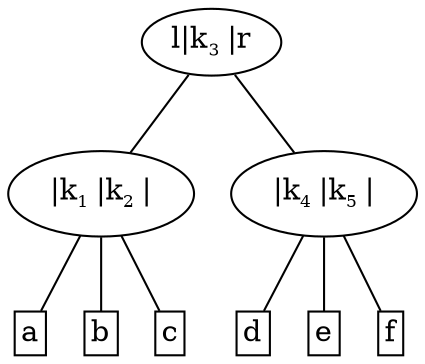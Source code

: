 graph G {

	1	[label=<l
		|k<FONT POINT-SIZE="10"><SUB>3 </SUB></FONT>
		|r>,height=0,width=0,margin=0.05];
	1--2;
	1--3;

	2	[label=<|k<FONT POINT-SIZE="10"><SUB>1 </SUB></FONT>
		|k<FONT POINT-SIZE="10"><SUB>2 </SUB></FONT>|>,
		height=0,width=0,margin=0.1];

	3
		[label=<|k<FONT POINT-SIZE="10"><SUB>4 </SUB></FONT>
		|k<FONT POINT-SIZE="10"><SUB>5 </SUB></FONT>|>,
		height=0,width=0,margin=0.1];

	2--a;
	2--b;
	2--c;
	3--d;
	3--e;
	3--f;
	
	a	[height=0,width=0,margin=0.04,shape=box];
	b	[height=0,width=0,margin=0.04,shape=box];
	c	[height=0,width=0,margin=0.04,shape=box];
	d	[height=0,width=0,margin=0.04,shape=box];
	e	[height=0,width=0,margin=0.04,shape=box];
	f	[height=0,width=0,margin=0.04,shape=box];

}